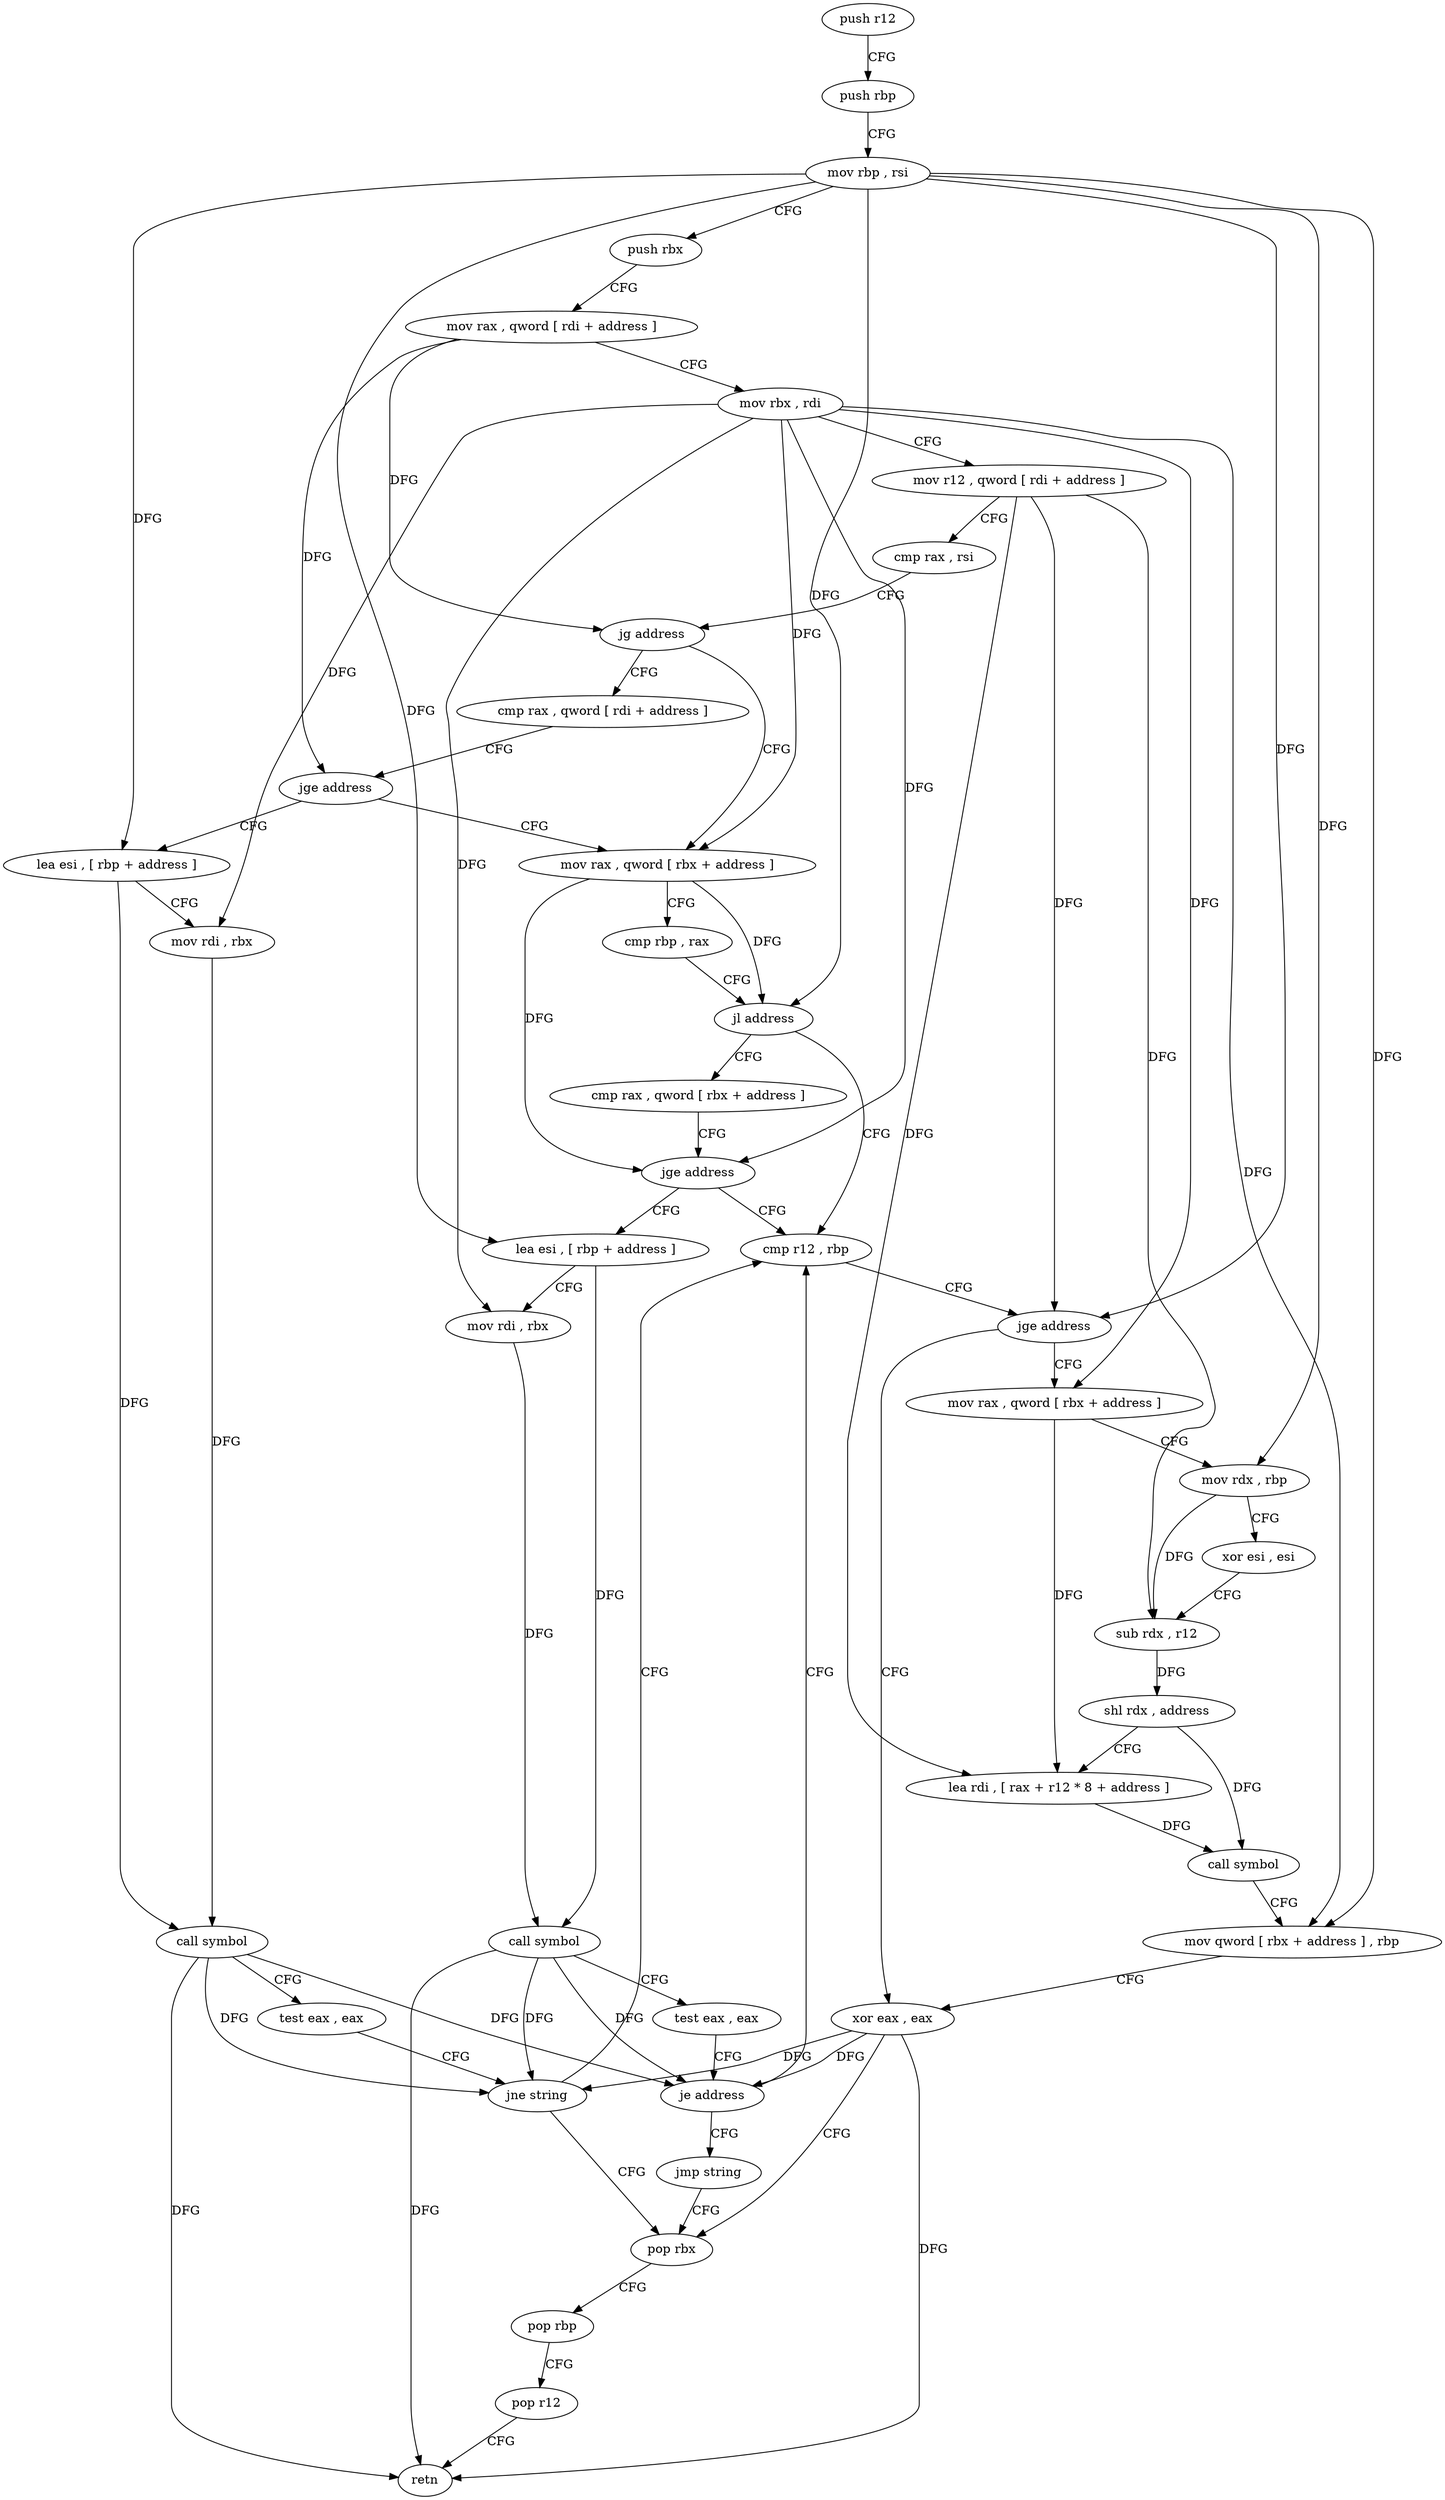 digraph "func" {
"4328064" [label = "push r12" ]
"4328066" [label = "push rbp" ]
"4328067" [label = "mov rbp , rsi" ]
"4328070" [label = "push rbx" ]
"4328071" [label = "mov rax , qword [ rdi + address ]" ]
"4328075" [label = "mov rbx , rdi" ]
"4328078" [label = "mov r12 , qword [ rdi + address ]" ]
"4328085" [label = "cmp rax , rsi" ]
"4328088" [label = "jg address" ]
"4328160" [label = "mov rax , qword [ rbx + address ]" ]
"4328090" [label = "cmp rax , qword [ rdi + address ]" ]
"4328164" [label = "cmp rbp , rax" ]
"4328167" [label = "jl address" ]
"4328111" [label = "cmp r12 , rbp" ]
"4328169" [label = "cmp rax , qword [ rbx + address ]" ]
"4328094" [label = "jge address" ]
"4328096" [label = "lea esi , [ rbp + address ]" ]
"4328114" [label = "jge address" ]
"4328152" [label = "xor eax , eax" ]
"4328116" [label = "mov rax , qword [ rbx + address ]" ]
"4328173" [label = "jge address" ]
"4328175" [label = "lea esi , [ rbp + address ]" ]
"4328099" [label = "mov rdi , rbx" ]
"4328102" [label = "call symbol" ]
"4328107" [label = "test eax , eax" ]
"4328109" [label = "jne string" ]
"4328154" [label = "pop rbx" ]
"4328123" [label = "mov rdx , rbp" ]
"4328126" [label = "xor esi , esi" ]
"4328128" [label = "sub rdx , r12" ]
"4328131" [label = "shl rdx , address" ]
"4328135" [label = "lea rdi , [ rax + r12 * 8 + address ]" ]
"4328140" [label = "call symbol" ]
"4328145" [label = "mov qword [ rbx + address ] , rbp" ]
"4328178" [label = "mov rdi , rbx" ]
"4328181" [label = "call symbol" ]
"4328186" [label = "test eax , eax" ]
"4328188" [label = "je address" ]
"4328190" [label = "jmp string" ]
"4328155" [label = "pop rbp" ]
"4328156" [label = "pop r12" ]
"4328158" [label = "retn" ]
"4328064" -> "4328066" [ label = "CFG" ]
"4328066" -> "4328067" [ label = "CFG" ]
"4328067" -> "4328070" [ label = "CFG" ]
"4328067" -> "4328167" [ label = "DFG" ]
"4328067" -> "4328114" [ label = "DFG" ]
"4328067" -> "4328096" [ label = "DFG" ]
"4328067" -> "4328123" [ label = "DFG" ]
"4328067" -> "4328145" [ label = "DFG" ]
"4328067" -> "4328175" [ label = "DFG" ]
"4328070" -> "4328071" [ label = "CFG" ]
"4328071" -> "4328075" [ label = "CFG" ]
"4328071" -> "4328088" [ label = "DFG" ]
"4328071" -> "4328094" [ label = "DFG" ]
"4328075" -> "4328078" [ label = "CFG" ]
"4328075" -> "4328160" [ label = "DFG" ]
"4328075" -> "4328173" [ label = "DFG" ]
"4328075" -> "4328099" [ label = "DFG" ]
"4328075" -> "4328116" [ label = "DFG" ]
"4328075" -> "4328145" [ label = "DFG" ]
"4328075" -> "4328178" [ label = "DFG" ]
"4328078" -> "4328085" [ label = "CFG" ]
"4328078" -> "4328114" [ label = "DFG" ]
"4328078" -> "4328128" [ label = "DFG" ]
"4328078" -> "4328135" [ label = "DFG" ]
"4328085" -> "4328088" [ label = "CFG" ]
"4328088" -> "4328160" [ label = "CFG" ]
"4328088" -> "4328090" [ label = "CFG" ]
"4328160" -> "4328164" [ label = "CFG" ]
"4328160" -> "4328167" [ label = "DFG" ]
"4328160" -> "4328173" [ label = "DFG" ]
"4328090" -> "4328094" [ label = "CFG" ]
"4328164" -> "4328167" [ label = "CFG" ]
"4328167" -> "4328111" [ label = "CFG" ]
"4328167" -> "4328169" [ label = "CFG" ]
"4328111" -> "4328114" [ label = "CFG" ]
"4328169" -> "4328173" [ label = "CFG" ]
"4328094" -> "4328160" [ label = "CFG" ]
"4328094" -> "4328096" [ label = "CFG" ]
"4328096" -> "4328099" [ label = "CFG" ]
"4328096" -> "4328102" [ label = "DFG" ]
"4328114" -> "4328152" [ label = "CFG" ]
"4328114" -> "4328116" [ label = "CFG" ]
"4328152" -> "4328154" [ label = "CFG" ]
"4328152" -> "4328109" [ label = "DFG" ]
"4328152" -> "4328188" [ label = "DFG" ]
"4328152" -> "4328158" [ label = "DFG" ]
"4328116" -> "4328123" [ label = "CFG" ]
"4328116" -> "4328135" [ label = "DFG" ]
"4328173" -> "4328111" [ label = "CFG" ]
"4328173" -> "4328175" [ label = "CFG" ]
"4328175" -> "4328178" [ label = "CFG" ]
"4328175" -> "4328181" [ label = "DFG" ]
"4328099" -> "4328102" [ label = "DFG" ]
"4328102" -> "4328107" [ label = "CFG" ]
"4328102" -> "4328109" [ label = "DFG" ]
"4328102" -> "4328188" [ label = "DFG" ]
"4328102" -> "4328158" [ label = "DFG" ]
"4328107" -> "4328109" [ label = "CFG" ]
"4328109" -> "4328154" [ label = "CFG" ]
"4328109" -> "4328111" [ label = "CFG" ]
"4328154" -> "4328155" [ label = "CFG" ]
"4328123" -> "4328126" [ label = "CFG" ]
"4328123" -> "4328128" [ label = "DFG" ]
"4328126" -> "4328128" [ label = "CFG" ]
"4328128" -> "4328131" [ label = "DFG" ]
"4328131" -> "4328135" [ label = "CFG" ]
"4328131" -> "4328140" [ label = "DFG" ]
"4328135" -> "4328140" [ label = "DFG" ]
"4328140" -> "4328145" [ label = "CFG" ]
"4328145" -> "4328152" [ label = "CFG" ]
"4328178" -> "4328181" [ label = "DFG" ]
"4328181" -> "4328186" [ label = "CFG" ]
"4328181" -> "4328109" [ label = "DFG" ]
"4328181" -> "4328188" [ label = "DFG" ]
"4328181" -> "4328158" [ label = "DFG" ]
"4328186" -> "4328188" [ label = "CFG" ]
"4328188" -> "4328111" [ label = "CFG" ]
"4328188" -> "4328190" [ label = "CFG" ]
"4328190" -> "4328154" [ label = "CFG" ]
"4328155" -> "4328156" [ label = "CFG" ]
"4328156" -> "4328158" [ label = "CFG" ]
}
